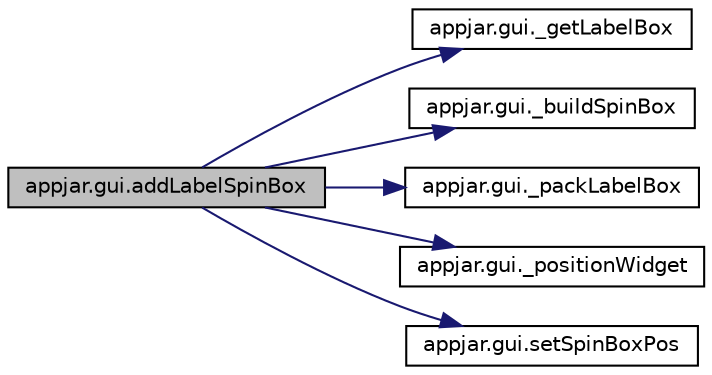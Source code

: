digraph "appjar.gui.addLabelSpinBox"
{
  edge [fontname="Helvetica",fontsize="10",labelfontname="Helvetica",labelfontsize="10"];
  node [fontname="Helvetica",fontsize="10",shape=record];
  rankdir="LR";
  Node605 [label="appjar.gui.addLabelSpinBox",height=0.2,width=0.4,color="black", fillcolor="grey75", style="filled", fontcolor="black"];
  Node605 -> Node606 [color="midnightblue",fontsize="10",style="solid",fontname="Helvetica"];
  Node606 [label="appjar.gui._getLabelBox",height=0.2,width=0.4,color="black", fillcolor="white", style="filled",URL="$classappjar_1_1gui.html#a51c5eb87c3f9da1969b45f5831a62f16",tooltip="LabelBox Functions. "];
  Node605 -> Node607 [color="midnightblue",fontsize="10",style="solid",fontname="Helvetica"];
  Node607 [label="appjar.gui._buildSpinBox",height=0.2,width=0.4,color="black", fillcolor="white", style="filled",URL="$classappjar_1_1gui.html#ae689429f4c743ddb2fb0cfc04cec8e63"];
  Node605 -> Node608 [color="midnightblue",fontsize="10",style="solid",fontname="Helvetica"];
  Node608 [label="appjar.gui._packLabelBox",height=0.2,width=0.4,color="black", fillcolor="white", style="filled",URL="$classappjar_1_1gui.html#ad73cb453be128eb9e03b05ba5dff1480"];
  Node605 -> Node609 [color="midnightblue",fontsize="10",style="solid",fontname="Helvetica"];
  Node609 [label="appjar.gui._positionWidget",height=0.2,width=0.4,color="black", fillcolor="white", style="filled",URL="$classappjar_1_1gui.html#a073b1298767aeb92dd77b77cb6000e8c"];
  Node605 -> Node610 [color="midnightblue",fontsize="10",style="solid",fontname="Helvetica"];
  Node610 [label="appjar.gui.setSpinBoxPos",height=0.2,width=0.4,color="black", fillcolor="white", style="filled",URL="$classappjar_1_1gui.html#a42b28c16adb33d8ec3e10cb1cecff1ec"];
}
